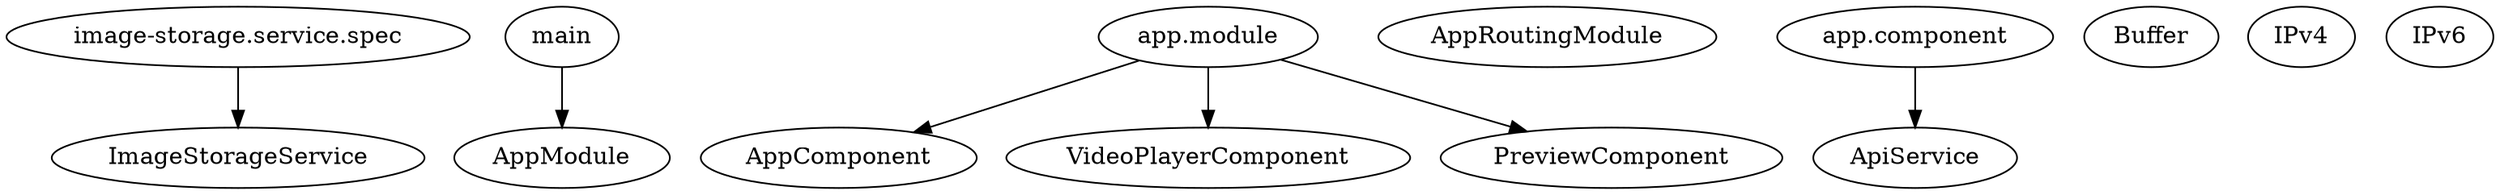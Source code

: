 digraph G {
  "ImageStorageService";
  "AppModule";
  "AppComponent";
  "AppRoutingModule";
  "ApiService";
  "VideoPlayerComponent";
  "PreviewComponent";
  "Buffer";
  "IPv4";
  "IPv6";
  "image-storage.service.spec";
  "main";
  "app.module";
  "app.component";
  "image-storage.service.spec" -> "ImageStorageService";
  "main" -> "AppModule";
  "app.module" -> "AppComponent";
  "app.component" -> "ApiService";
  "app.module" -> "VideoPlayerComponent";
  "app.module" -> "PreviewComponent";
}
